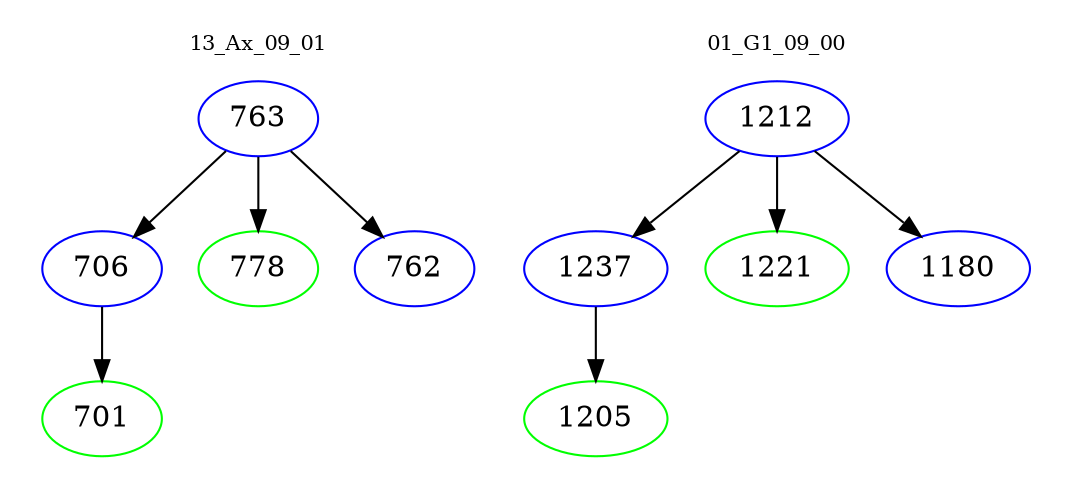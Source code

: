 digraph{
subgraph cluster_0 {
color = white
label = "13_Ax_09_01";
fontsize=10;
T0_763 [label="763", color="blue"]
T0_763 -> T0_706 [color="black"]
T0_706 [label="706", color="blue"]
T0_706 -> T0_701 [color="black"]
T0_701 [label="701", color="green"]
T0_763 -> T0_778 [color="black"]
T0_778 [label="778", color="green"]
T0_763 -> T0_762 [color="black"]
T0_762 [label="762", color="blue"]
}
subgraph cluster_1 {
color = white
label = "01_G1_09_00";
fontsize=10;
T1_1212 [label="1212", color="blue"]
T1_1212 -> T1_1237 [color="black"]
T1_1237 [label="1237", color="blue"]
T1_1237 -> T1_1205 [color="black"]
T1_1205 [label="1205", color="green"]
T1_1212 -> T1_1221 [color="black"]
T1_1221 [label="1221", color="green"]
T1_1212 -> T1_1180 [color="black"]
T1_1180 [label="1180", color="blue"]
}
}
